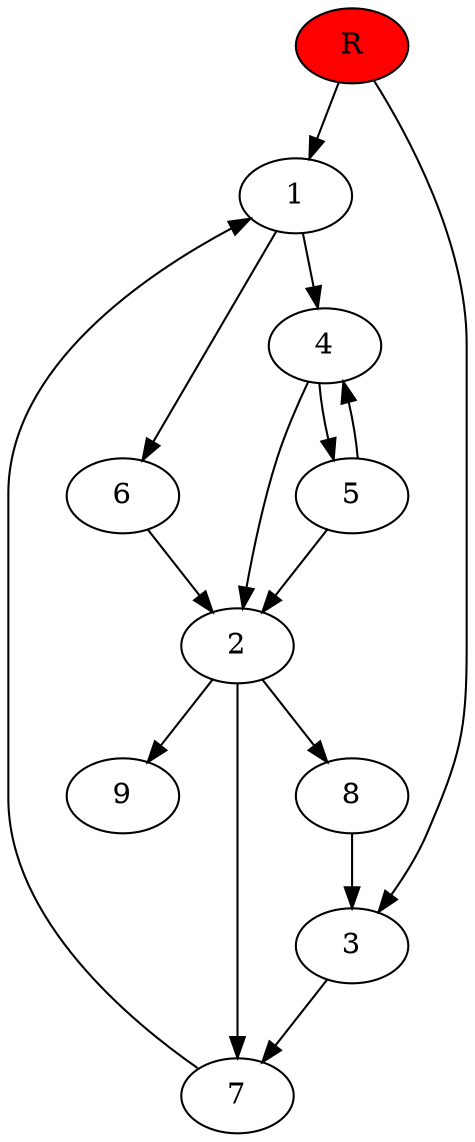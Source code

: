 digraph prb11619 {
	1
	2
	3
	4
	5
	6
	7
	8
	R [fillcolor="#ff0000" style=filled]
	1 -> 4
	1 -> 6
	2 -> 7
	2 -> 8
	2 -> 9
	3 -> 7
	4 -> 2
	4 -> 5
	5 -> 2
	5 -> 4
	6 -> 2
	7 -> 1
	8 -> 3
	R -> 1
	R -> 3
}

